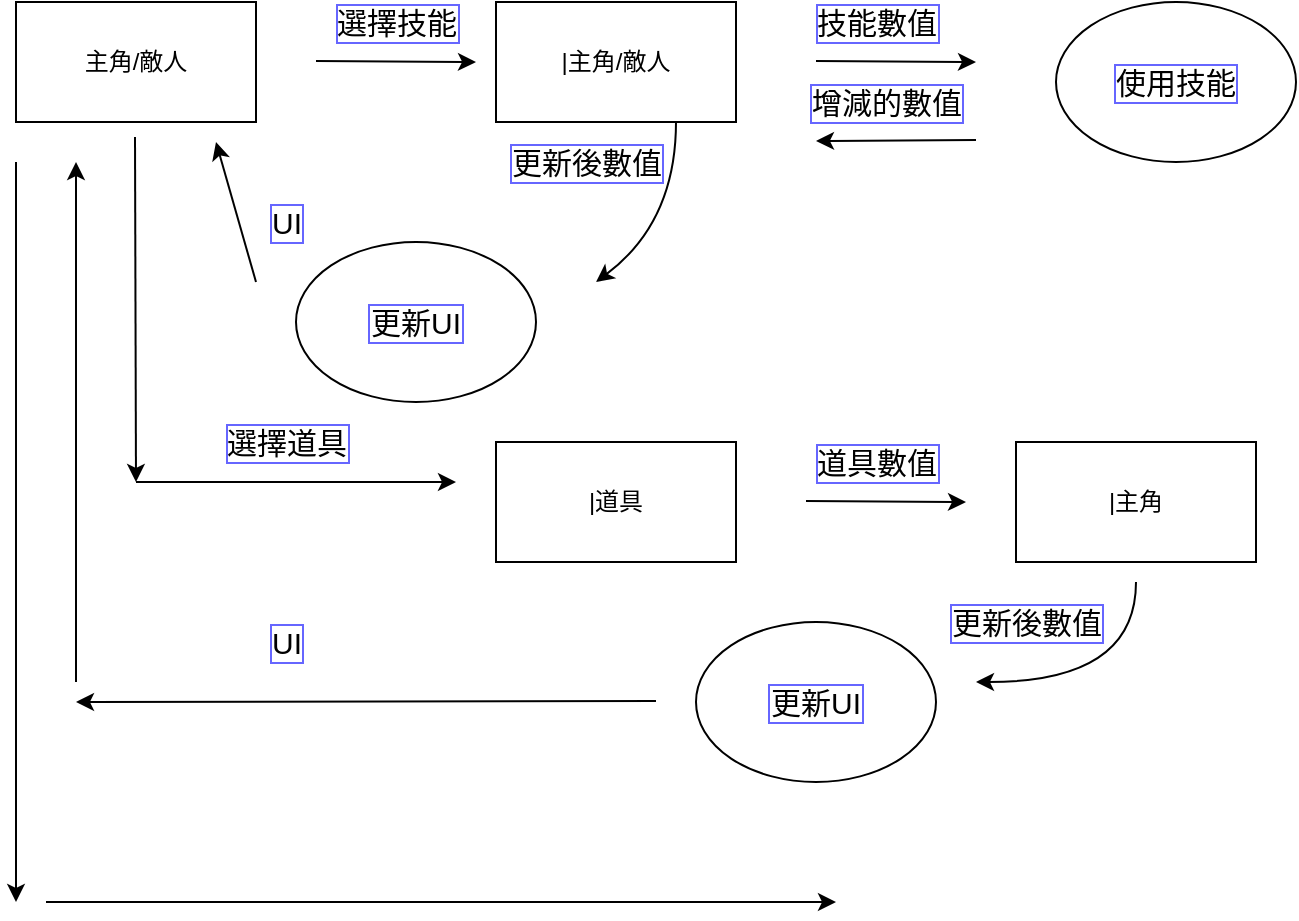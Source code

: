 <mxfile version="18.1.2" type="github">
  <diagram id="C5RBs43oDa-KdzZeNtuy" name="Page-1">
    <mxGraphModel dx="1350" dy="805" grid="1" gridSize="10" guides="1" tooltips="1" connect="1" arrows="1" fold="1" page="1" pageScale="1" pageWidth="827" pageHeight="1169" math="0" shadow="0">
      <root>
        <mxCell id="WIyWlLk6GJQsqaUBKTNV-0" />
        <mxCell id="WIyWlLk6GJQsqaUBKTNV-1" parent="WIyWlLk6GJQsqaUBKTNV-0" />
        <mxCell id="sqbIsw3hlbKRLwTeyo-x-0" value="主角/敵人" style="rounded=0;whiteSpace=wrap;html=1;" vertex="1" parent="WIyWlLk6GJQsqaUBKTNV-1">
          <mxGeometry x="40" y="120" width="120" height="60" as="geometry" />
        </mxCell>
        <mxCell id="sqbIsw3hlbKRLwTeyo-x-7" value="" style="endArrow=classic;html=1;rounded=0;" edge="1" parent="WIyWlLk6GJQsqaUBKTNV-1">
          <mxGeometry width="50" height="50" relative="1" as="geometry">
            <mxPoint x="190" y="149.5" as="sourcePoint" />
            <mxPoint x="270" y="150" as="targetPoint" />
          </mxGeometry>
        </mxCell>
        <mxCell id="sqbIsw3hlbKRLwTeyo-x-9" value="&lt;font style=&quot;font-size: 15px;&quot;&gt;選擇技能&lt;/font&gt;" style="text;html=1;resizable=0;autosize=1;align=center;verticalAlign=middle;points=[];fillColor=none;strokeColor=none;rounded=0;labelBackgroundColor=default;labelBorderColor=#6666FF;" vertex="1" parent="WIyWlLk6GJQsqaUBKTNV-1">
          <mxGeometry x="190" y="120" width="80" height="20" as="geometry" />
        </mxCell>
        <mxCell id="sqbIsw3hlbKRLwTeyo-x-10" value="|主角/敵人" style="rounded=0;whiteSpace=wrap;html=1;" vertex="1" parent="WIyWlLk6GJQsqaUBKTNV-1">
          <mxGeometry x="280" y="120" width="120" height="60" as="geometry" />
        </mxCell>
        <mxCell id="sqbIsw3hlbKRLwTeyo-x-12" value="" style="endArrow=classic;html=1;rounded=0;" edge="1" parent="WIyWlLk6GJQsqaUBKTNV-1">
          <mxGeometry width="50" height="50" relative="1" as="geometry">
            <mxPoint x="440" y="149.5" as="sourcePoint" />
            <mxPoint x="520" y="150" as="targetPoint" />
          </mxGeometry>
        </mxCell>
        <mxCell id="sqbIsw3hlbKRLwTeyo-x-13" value="&lt;span style=&quot;font-size: 15px;&quot;&gt;技能數值&lt;/span&gt;" style="text;html=1;resizable=0;autosize=1;align=center;verticalAlign=middle;points=[];fillColor=none;strokeColor=none;rounded=0;labelBackgroundColor=default;labelBorderColor=#6666FF;" vertex="1" parent="WIyWlLk6GJQsqaUBKTNV-1">
          <mxGeometry x="430" y="120" width="80" height="20" as="geometry" />
        </mxCell>
        <mxCell id="sqbIsw3hlbKRLwTeyo-x-14" value="" style="endArrow=classic;html=1;rounded=0;" edge="1" parent="WIyWlLk6GJQsqaUBKTNV-1">
          <mxGeometry width="50" height="50" relative="1" as="geometry">
            <mxPoint x="520" y="189" as="sourcePoint" />
            <mxPoint x="440" y="189.5" as="targetPoint" />
          </mxGeometry>
        </mxCell>
        <mxCell id="sqbIsw3hlbKRLwTeyo-x-15" value="&lt;span style=&quot;font-size: 15px;&quot;&gt;增減的數值&lt;/span&gt;" style="text;html=1;resizable=0;autosize=1;align=center;verticalAlign=middle;points=[];fillColor=none;strokeColor=none;rounded=0;labelBackgroundColor=default;labelBorderColor=#6666FF;" vertex="1" parent="WIyWlLk6GJQsqaUBKTNV-1">
          <mxGeometry x="430" y="160" width="90" height="20" as="geometry" />
        </mxCell>
        <mxCell id="sqbIsw3hlbKRLwTeyo-x-17" value="使用技能" style="ellipse;whiteSpace=wrap;html=1;labelBackgroundColor=default;labelBorderColor=#6666FF;fontSize=15;" vertex="1" parent="WIyWlLk6GJQsqaUBKTNV-1">
          <mxGeometry x="560" y="120" width="120" height="80" as="geometry" />
        </mxCell>
        <mxCell id="sqbIsw3hlbKRLwTeyo-x-18" value="" style="curved=1;endArrow=classic;html=1;rounded=0;fontSize=15;" edge="1" parent="WIyWlLk6GJQsqaUBKTNV-1">
          <mxGeometry width="50" height="50" relative="1" as="geometry">
            <mxPoint x="370" y="180" as="sourcePoint" />
            <mxPoint x="330" y="260" as="targetPoint" />
            <Array as="points">
              <mxPoint x="370" y="230" />
            </Array>
          </mxGeometry>
        </mxCell>
        <mxCell id="sqbIsw3hlbKRLwTeyo-x-20" value="更新後數值" style="text;html=1;resizable=0;autosize=1;align=center;verticalAlign=middle;points=[];fillColor=none;strokeColor=none;rounded=0;labelBackgroundColor=default;labelBorderColor=#6666FF;fontSize=15;" vertex="1" parent="WIyWlLk6GJQsqaUBKTNV-1">
          <mxGeometry x="280" y="190" width="90" height="20" as="geometry" />
        </mxCell>
        <mxCell id="sqbIsw3hlbKRLwTeyo-x-21" value="更新UI" style="ellipse;whiteSpace=wrap;html=1;labelBackgroundColor=default;labelBorderColor=#6666FF;fontSize=15;" vertex="1" parent="WIyWlLk6GJQsqaUBKTNV-1">
          <mxGeometry x="180" y="240" width="120" height="80" as="geometry" />
        </mxCell>
        <mxCell id="sqbIsw3hlbKRLwTeyo-x-22" value="" style="endArrow=classic;html=1;rounded=0;fontSize=15;" edge="1" parent="WIyWlLk6GJQsqaUBKTNV-1">
          <mxGeometry width="50" height="50" relative="1" as="geometry">
            <mxPoint x="160" y="260" as="sourcePoint" />
            <mxPoint x="140" y="190" as="targetPoint" />
          </mxGeometry>
        </mxCell>
        <mxCell id="sqbIsw3hlbKRLwTeyo-x-23" value="UI" style="text;html=1;resizable=0;autosize=1;align=center;verticalAlign=middle;points=[];fillColor=none;strokeColor=none;rounded=0;labelBackgroundColor=default;labelBorderColor=#6666FF;fontSize=15;" vertex="1" parent="WIyWlLk6GJQsqaUBKTNV-1">
          <mxGeometry x="160" y="220" width="30" height="20" as="geometry" />
        </mxCell>
        <mxCell id="sqbIsw3hlbKRLwTeyo-x-24" value="" style="endArrow=classic;html=1;rounded=0;fontSize=15;" edge="1" parent="WIyWlLk6GJQsqaUBKTNV-1">
          <mxGeometry width="50" height="50" relative="1" as="geometry">
            <mxPoint x="99.5" y="187.5" as="sourcePoint" />
            <mxPoint x="100" y="360" as="targetPoint" />
          </mxGeometry>
        </mxCell>
        <mxCell id="sqbIsw3hlbKRLwTeyo-x-25" value="" style="endArrow=classic;html=1;rounded=0;fontSize=15;" edge="1" parent="WIyWlLk6GJQsqaUBKTNV-1">
          <mxGeometry width="50" height="50" relative="1" as="geometry">
            <mxPoint x="100" y="360" as="sourcePoint" />
            <mxPoint x="260" y="360" as="targetPoint" />
          </mxGeometry>
        </mxCell>
        <mxCell id="sqbIsw3hlbKRLwTeyo-x-26" value="&lt;font style=&quot;font-size: 15px;&quot;&gt;選擇道具&lt;/font&gt;" style="text;html=1;resizable=0;autosize=1;align=center;verticalAlign=middle;points=[];fillColor=none;strokeColor=none;rounded=0;labelBackgroundColor=default;labelBorderColor=#6666FF;" vertex="1" parent="WIyWlLk6GJQsqaUBKTNV-1">
          <mxGeometry x="135" y="330" width="80" height="20" as="geometry" />
        </mxCell>
        <mxCell id="sqbIsw3hlbKRLwTeyo-x-27" value="|道具" style="rounded=0;whiteSpace=wrap;html=1;" vertex="1" parent="WIyWlLk6GJQsqaUBKTNV-1">
          <mxGeometry x="280" y="340" width="120" height="60" as="geometry" />
        </mxCell>
        <mxCell id="sqbIsw3hlbKRLwTeyo-x-28" value="" style="endArrow=classic;html=1;rounded=0;" edge="1" parent="WIyWlLk6GJQsqaUBKTNV-1">
          <mxGeometry width="50" height="50" relative="1" as="geometry">
            <mxPoint x="435" y="369.5" as="sourcePoint" />
            <mxPoint x="515" y="370" as="targetPoint" />
          </mxGeometry>
        </mxCell>
        <mxCell id="sqbIsw3hlbKRLwTeyo-x-29" value="&lt;span style=&quot;font-size: 15px;&quot;&gt;道具數值&lt;/span&gt;" style="text;html=1;resizable=0;autosize=1;align=center;verticalAlign=middle;points=[];fillColor=none;strokeColor=none;rounded=0;labelBackgroundColor=default;labelBorderColor=#6666FF;" vertex="1" parent="WIyWlLk6GJQsqaUBKTNV-1">
          <mxGeometry x="430" y="340" width="80" height="20" as="geometry" />
        </mxCell>
        <mxCell id="sqbIsw3hlbKRLwTeyo-x-30" value="|主角" style="rounded=0;whiteSpace=wrap;html=1;" vertex="1" parent="WIyWlLk6GJQsqaUBKTNV-1">
          <mxGeometry x="540" y="340" width="120" height="60" as="geometry" />
        </mxCell>
        <mxCell id="sqbIsw3hlbKRLwTeyo-x-31" value="" style="curved=1;endArrow=classic;html=1;rounded=0;fontSize=15;" edge="1" parent="WIyWlLk6GJQsqaUBKTNV-1">
          <mxGeometry width="50" height="50" relative="1" as="geometry">
            <mxPoint x="600" y="410" as="sourcePoint" />
            <mxPoint x="520" y="460" as="targetPoint" />
            <Array as="points">
              <mxPoint x="600" y="460" />
            </Array>
          </mxGeometry>
        </mxCell>
        <mxCell id="sqbIsw3hlbKRLwTeyo-x-32" value="更新UI" style="ellipse;whiteSpace=wrap;html=1;labelBackgroundColor=default;labelBorderColor=#6666FF;fontSize=15;" vertex="1" parent="WIyWlLk6GJQsqaUBKTNV-1">
          <mxGeometry x="380" y="430" width="120" height="80" as="geometry" />
        </mxCell>
        <mxCell id="sqbIsw3hlbKRLwTeyo-x-33" value="更新後數值" style="text;html=1;resizable=0;autosize=1;align=center;verticalAlign=middle;points=[];fillColor=none;strokeColor=none;rounded=0;labelBackgroundColor=default;labelBorderColor=#6666FF;fontSize=15;" vertex="1" parent="WIyWlLk6GJQsqaUBKTNV-1">
          <mxGeometry x="500" y="420" width="90" height="20" as="geometry" />
        </mxCell>
        <mxCell id="sqbIsw3hlbKRLwTeyo-x-35" value="" style="endArrow=classic;html=1;rounded=0;fontSize=15;" edge="1" parent="WIyWlLk6GJQsqaUBKTNV-1">
          <mxGeometry width="50" height="50" relative="1" as="geometry">
            <mxPoint x="360" y="469.5" as="sourcePoint" />
            <mxPoint x="70" y="470" as="targetPoint" />
          </mxGeometry>
        </mxCell>
        <mxCell id="sqbIsw3hlbKRLwTeyo-x-36" value="" style="endArrow=classic;html=1;rounded=0;fontSize=15;" edge="1" parent="WIyWlLk6GJQsqaUBKTNV-1">
          <mxGeometry width="50" height="50" relative="1" as="geometry">
            <mxPoint x="70" y="460" as="sourcePoint" />
            <mxPoint x="70" y="200" as="targetPoint" />
          </mxGeometry>
        </mxCell>
        <mxCell id="sqbIsw3hlbKRLwTeyo-x-37" value="UI" style="text;html=1;resizable=0;autosize=1;align=center;verticalAlign=middle;points=[];fillColor=none;strokeColor=none;rounded=0;labelBackgroundColor=default;labelBorderColor=#6666FF;fontSize=15;" vertex="1" parent="WIyWlLk6GJQsqaUBKTNV-1">
          <mxGeometry x="160" y="430" width="30" height="20" as="geometry" />
        </mxCell>
        <mxCell id="sqbIsw3hlbKRLwTeyo-x-38" value="" style="endArrow=classic;html=1;rounded=0;fontSize=15;" edge="1" parent="WIyWlLk6GJQsqaUBKTNV-1">
          <mxGeometry width="50" height="50" relative="1" as="geometry">
            <mxPoint x="40" y="200" as="sourcePoint" />
            <mxPoint x="40" y="570" as="targetPoint" />
          </mxGeometry>
        </mxCell>
        <mxCell id="sqbIsw3hlbKRLwTeyo-x-39" value="" style="endArrow=classic;html=1;rounded=0;fontSize=15;" edge="1" parent="WIyWlLk6GJQsqaUBKTNV-1">
          <mxGeometry width="50" height="50" relative="1" as="geometry">
            <mxPoint x="55" y="570" as="sourcePoint" />
            <mxPoint x="450" y="570" as="targetPoint" />
          </mxGeometry>
        </mxCell>
      </root>
    </mxGraphModel>
  </diagram>
</mxfile>
